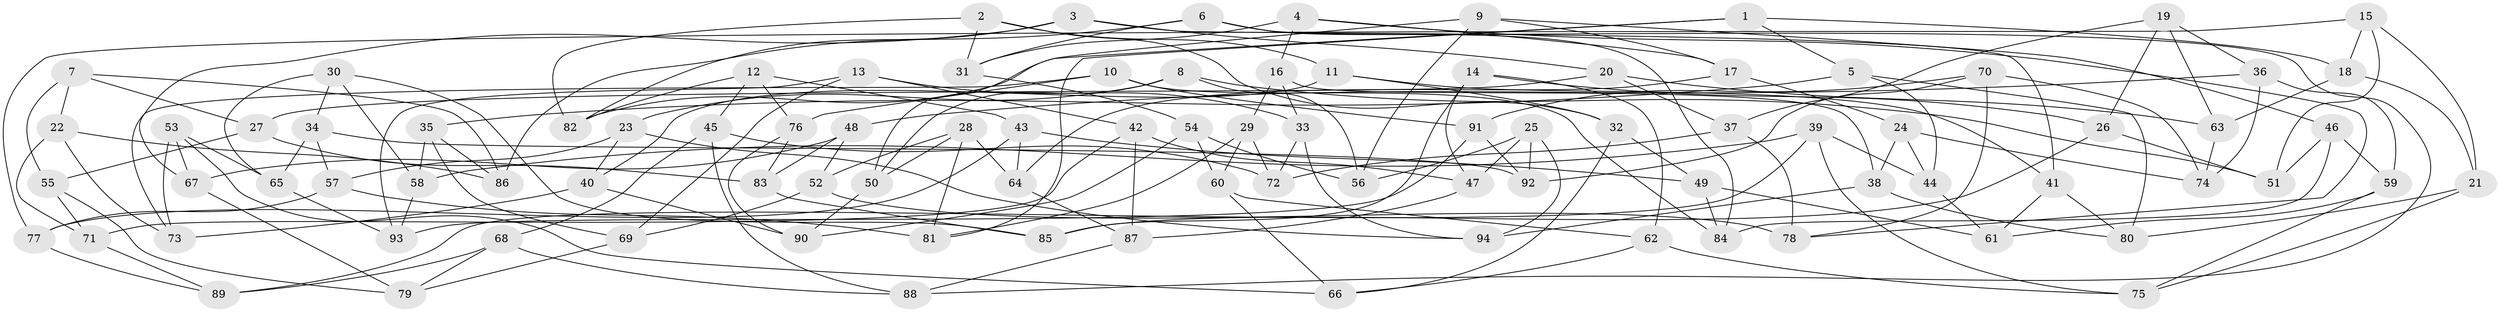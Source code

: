 // Generated by graph-tools (version 1.1) at 2025/57/03/09/25 04:57:47]
// undirected, 94 vertices, 188 edges
graph export_dot {
graph [start="1"]
  node [color=gray90,style=filled];
  1;
  2;
  3;
  4;
  5;
  6;
  7;
  8;
  9;
  10;
  11;
  12;
  13;
  14;
  15;
  16;
  17;
  18;
  19;
  20;
  21;
  22;
  23;
  24;
  25;
  26;
  27;
  28;
  29;
  30;
  31;
  32;
  33;
  34;
  35;
  36;
  37;
  38;
  39;
  40;
  41;
  42;
  43;
  44;
  45;
  46;
  47;
  48;
  49;
  50;
  51;
  52;
  53;
  54;
  55;
  56;
  57;
  58;
  59;
  60;
  61;
  62;
  63;
  64;
  65;
  66;
  67;
  68;
  69;
  70;
  71;
  72;
  73;
  74;
  75;
  76;
  77;
  78;
  79;
  80;
  81;
  82;
  83;
  84;
  85;
  86;
  87;
  88;
  89;
  90;
  91;
  92;
  93;
  94;
  1 -- 18;
  1 -- 82;
  1 -- 5;
  1 -- 81;
  2 -- 82;
  2 -- 11;
  2 -- 31;
  2 -- 32;
  3 -- 41;
  3 -- 20;
  3 -- 67;
  3 -- 82;
  4 -- 31;
  4 -- 16;
  4 -- 17;
  4 -- 78;
  5 -- 80;
  5 -- 35;
  5 -- 44;
  6 -- 31;
  6 -- 86;
  6 -- 88;
  6 -- 84;
  7 -- 86;
  7 -- 27;
  7 -- 22;
  7 -- 55;
  8 -- 56;
  8 -- 50;
  8 -- 23;
  8 -- 51;
  9 -- 17;
  9 -- 50;
  9 -- 46;
  9 -- 56;
  10 -- 91;
  10 -- 84;
  10 -- 73;
  10 -- 76;
  11 -- 40;
  11 -- 32;
  11 -- 41;
  12 -- 45;
  12 -- 43;
  12 -- 76;
  12 -- 82;
  13 -- 33;
  13 -- 42;
  13 -- 69;
  13 -- 93;
  14 -- 26;
  14 -- 85;
  14 -- 47;
  14 -- 62;
  15 -- 77;
  15 -- 51;
  15 -- 18;
  15 -- 21;
  16 -- 29;
  16 -- 33;
  16 -- 38;
  17 -- 64;
  17 -- 24;
  18 -- 21;
  18 -- 63;
  19 -- 63;
  19 -- 26;
  19 -- 36;
  19 -- 37;
  20 -- 27;
  20 -- 63;
  20 -- 37;
  21 -- 75;
  21 -- 80;
  22 -- 73;
  22 -- 86;
  22 -- 71;
  23 -- 40;
  23 -- 57;
  23 -- 94;
  24 -- 38;
  24 -- 44;
  24 -- 74;
  25 -- 47;
  25 -- 56;
  25 -- 94;
  25 -- 92;
  26 -- 51;
  26 -- 85;
  27 -- 83;
  27 -- 55;
  28 -- 52;
  28 -- 50;
  28 -- 64;
  28 -- 81;
  29 -- 60;
  29 -- 72;
  29 -- 81;
  30 -- 85;
  30 -- 34;
  30 -- 65;
  30 -- 58;
  31 -- 54;
  32 -- 49;
  32 -- 66;
  33 -- 94;
  33 -- 72;
  34 -- 65;
  34 -- 57;
  34 -- 92;
  35 -- 69;
  35 -- 58;
  35 -- 86;
  36 -- 48;
  36 -- 74;
  36 -- 59;
  37 -- 78;
  37 -- 72;
  38 -- 80;
  38 -- 94;
  39 -- 58;
  39 -- 75;
  39 -- 44;
  39 -- 89;
  40 -- 73;
  40 -- 90;
  41 -- 61;
  41 -- 80;
  42 -- 87;
  42 -- 71;
  42 -- 47;
  43 -- 64;
  43 -- 49;
  43 -- 77;
  44 -- 61;
  45 -- 68;
  45 -- 72;
  45 -- 88;
  46 -- 59;
  46 -- 84;
  46 -- 51;
  47 -- 87;
  48 -- 52;
  48 -- 83;
  48 -- 67;
  49 -- 84;
  49 -- 61;
  50 -- 90;
  52 -- 69;
  52 -- 78;
  53 -- 66;
  53 -- 73;
  53 -- 65;
  53 -- 67;
  54 -- 90;
  54 -- 60;
  54 -- 56;
  55 -- 79;
  55 -- 71;
  57 -- 81;
  57 -- 77;
  58 -- 93;
  59 -- 75;
  59 -- 61;
  60 -- 66;
  60 -- 62;
  62 -- 75;
  62 -- 66;
  63 -- 74;
  64 -- 87;
  65 -- 93;
  67 -- 79;
  68 -- 88;
  68 -- 89;
  68 -- 79;
  69 -- 79;
  70 -- 78;
  70 -- 92;
  70 -- 91;
  70 -- 74;
  71 -- 89;
  76 -- 90;
  76 -- 83;
  77 -- 89;
  83 -- 85;
  87 -- 88;
  91 -- 93;
  91 -- 92;
}
